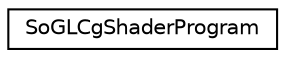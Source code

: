 digraph "Graphical Class Hierarchy"
{
 // LATEX_PDF_SIZE
  edge [fontname="Helvetica",fontsize="10",labelfontname="Helvetica",labelfontsize="10"];
  node [fontname="Helvetica",fontsize="10",shape=record];
  rankdir="LR";
  Node0 [label="SoGLCgShaderProgram",height=0.2,width=0.4,color="black", fillcolor="white", style="filled",URL="$classSoGLCgShaderProgram.html",tooltip=" "];
}
